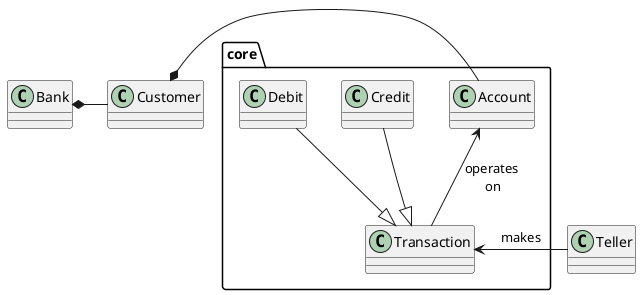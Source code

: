 @startuml

class Bank
class Customer
class Teller

package core {
    class Account
    class Transaction
    class Credit
    class Debit
}

Debit --|> Transaction
Credit --|> Transaction

Bank *- Customer
Customer *- Account
Account <-- Transaction :  operates \non
Transaction <-right- Teller : makes

@enduml